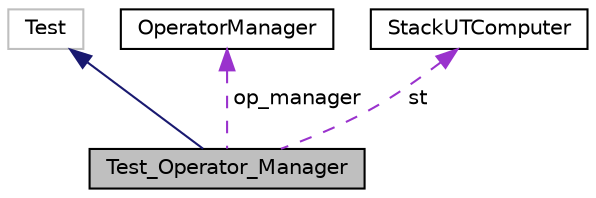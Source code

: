 digraph "Test_Operator_Manager"
{
  edge [fontname="Helvetica",fontsize="10",labelfontname="Helvetica",labelfontsize="10"];
  node [fontname="Helvetica",fontsize="10",shape=record];
  Node1 [label="Test_Operator_Manager",height=0.2,width=0.4,color="black", fillcolor="grey75", style="filled", fontcolor="black"];
  Node2 -> Node1 [dir="back",color="midnightblue",fontsize="10",style="solid",fontname="Helvetica"];
  Node2 [label="Test",height=0.2,width=0.4,color="grey75", fillcolor="white", style="filled"];
  Node3 -> Node1 [dir="back",color="darkorchid3",fontsize="10",style="dashed",label=" op_manager" ,fontname="Helvetica"];
  Node3 [label="OperatorManager",height=0.2,width=0.4,color="black", fillcolor="white", style="filled",URL="$class_operator_manager.html"];
  Node4 -> Node1 [dir="back",color="darkorchid3",fontsize="10",style="dashed",label=" st" ,fontname="Helvetica"];
  Node4 [label="StackUTComputer",height=0.2,width=0.4,color="black", fillcolor="white", style="filled",URL="$class_stack_u_t_computer.html"];
}
